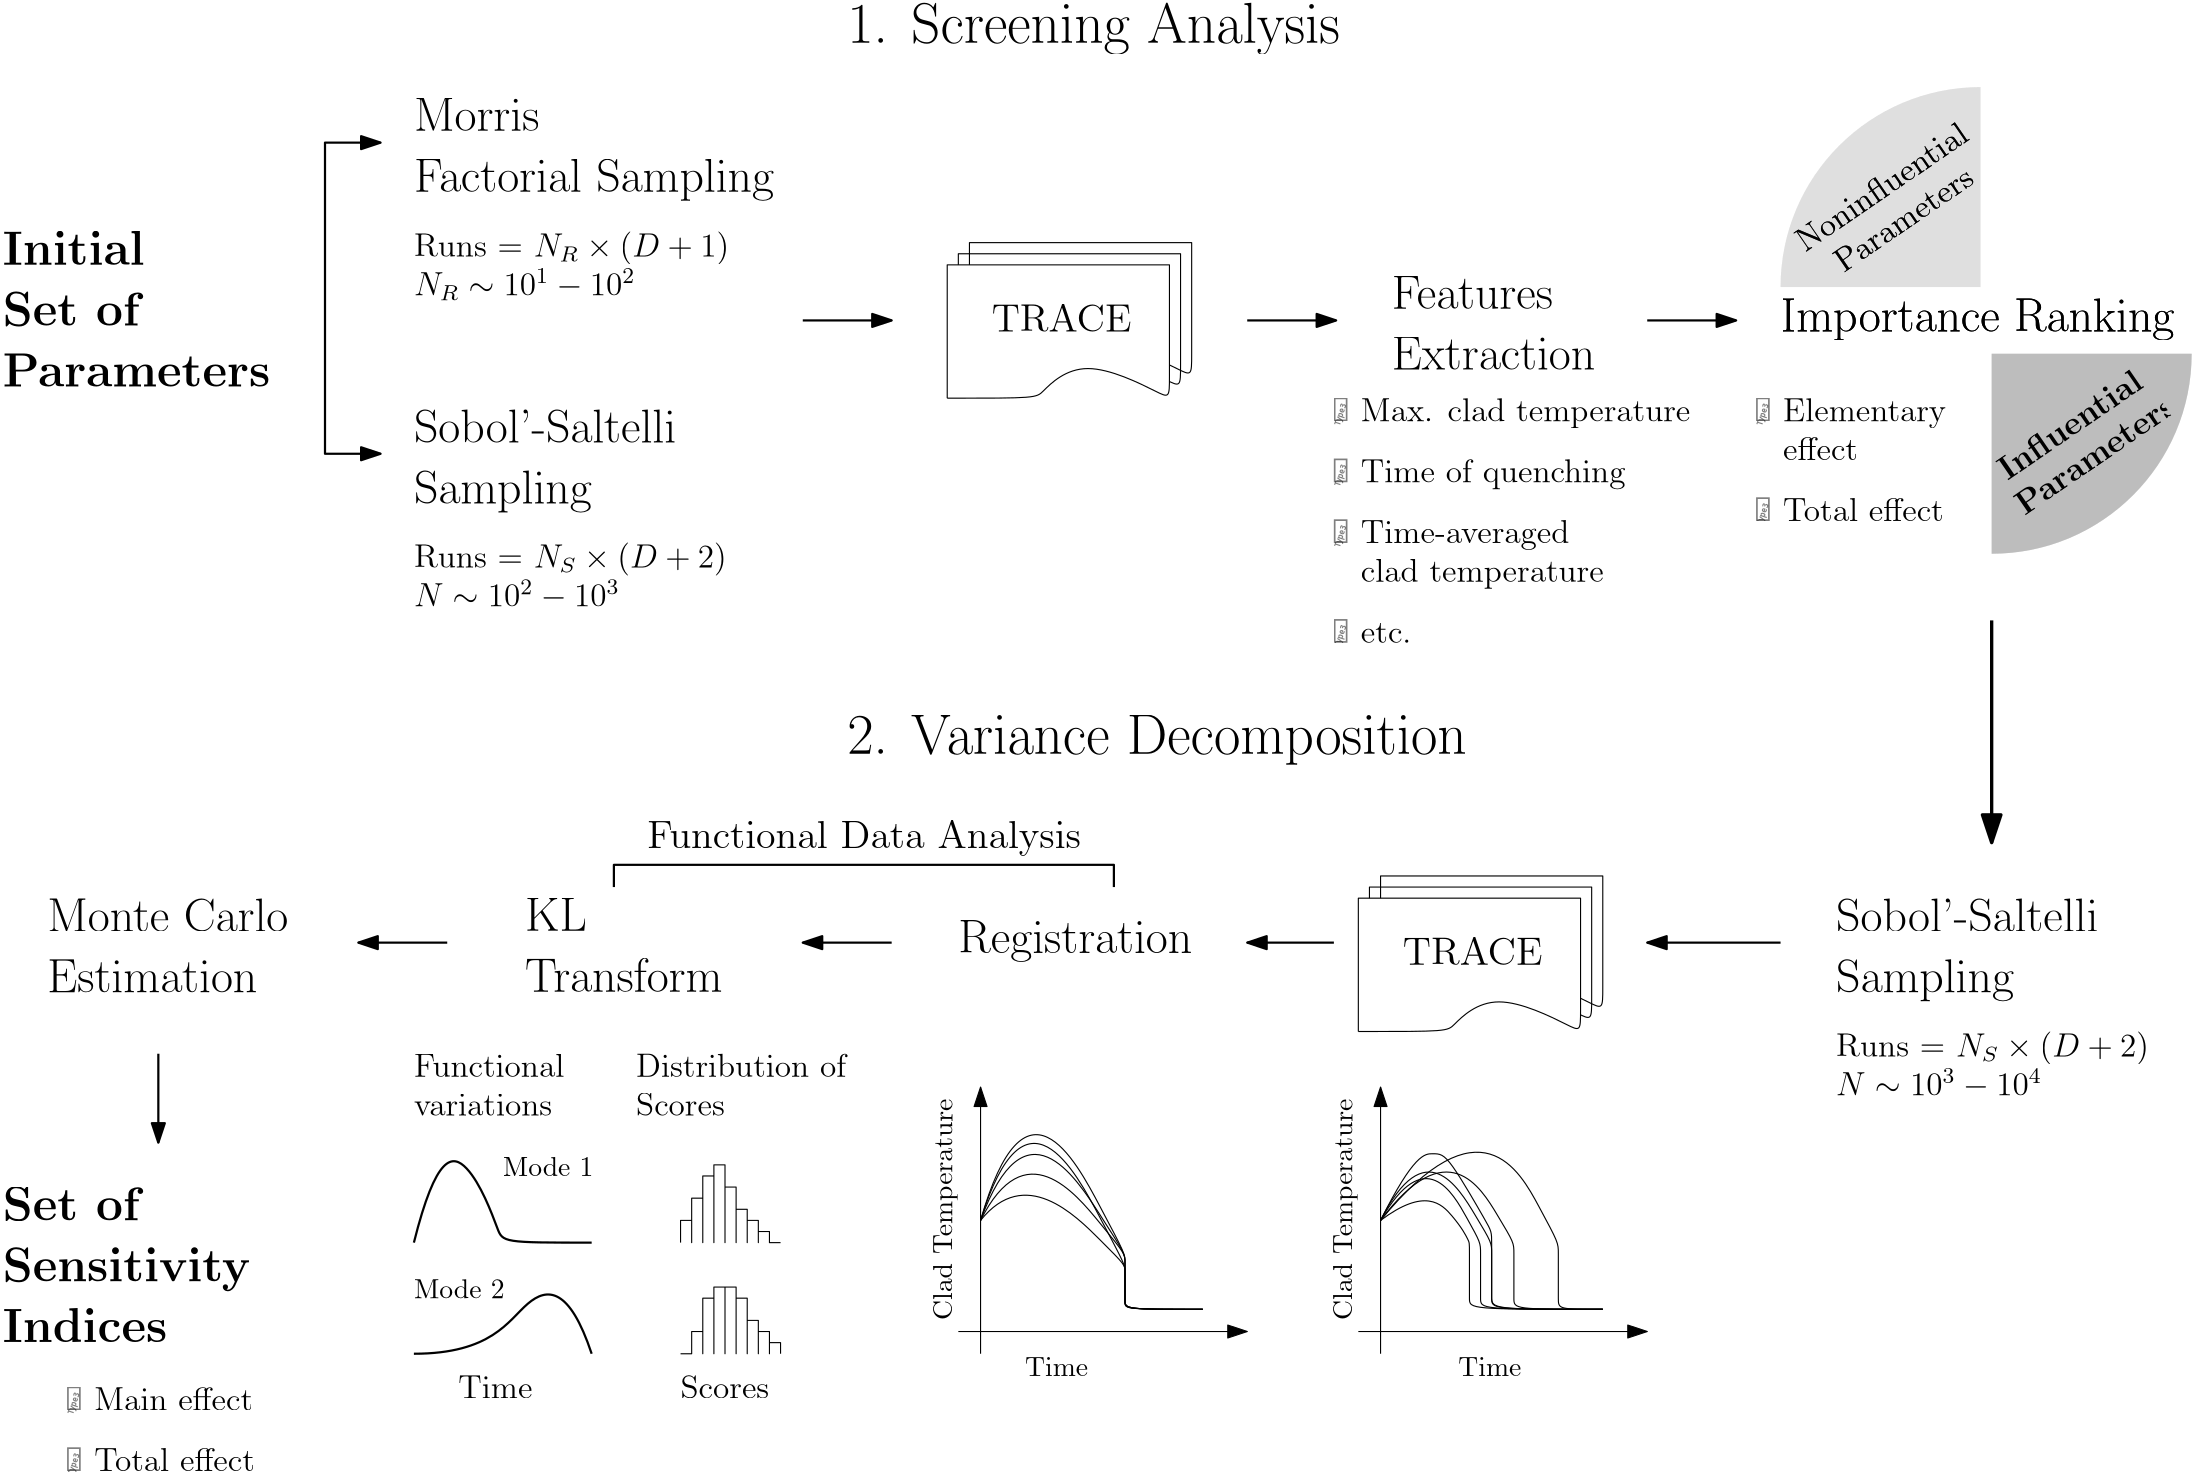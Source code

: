 <?xml version="1.0"?>
<!DOCTYPE ipe SYSTEM "ipe.dtd">
<ipe version="70206" creator="Ipe 7.2.7">
<info created="D:20180202184301" modified="D:20180203130012"/>
<ipestyle name="basic">
<symbol name="arrow/arc(spx)">
<path stroke="sym-stroke" fill="sym-stroke" pen="sym-pen">
0 0 m
-1 0.333 l
-1 -0.333 l
h
</path>
</symbol>
<symbol name="arrow/farc(spx)">
<path stroke="sym-stroke" fill="white" pen="sym-pen">
0 0 m
-1 0.333 l
-1 -0.333 l
h
</path>
</symbol>
<symbol name="arrow/ptarc(spx)">
<path stroke="sym-stroke" fill="sym-stroke" pen="sym-pen">
0 0 m
-1 0.333 l
-0.8 0 l
-1 -0.333 l
h
</path>
</symbol>
<symbol name="arrow/fptarc(spx)">
<path stroke="sym-stroke" fill="white" pen="sym-pen">
0 0 m
-1 0.333 l
-0.8 0 l
-1 -0.333 l
h
</path>
</symbol>
<symbol name="mark/circle(sx)" transformations="translations">
<path fill="sym-stroke">
0.6 0 0 0.6 0 0 e
0.4 0 0 0.4 0 0 e
</path>
</symbol>
<symbol name="mark/disk(sx)" transformations="translations">
<path fill="sym-stroke">
0.6 0 0 0.6 0 0 e
</path>
</symbol>
<symbol name="mark/fdisk(sfx)" transformations="translations">
<group>
<path fill="sym-fill">
0.5 0 0 0.5 0 0 e
</path>
<path fill="sym-stroke" fillrule="eofill">
0.6 0 0 0.6 0 0 e
0.4 0 0 0.4 0 0 e
</path>
</group>
</symbol>
<symbol name="mark/box(sx)" transformations="translations">
<path fill="sym-stroke" fillrule="eofill">
-0.6 -0.6 m
0.6 -0.6 l
0.6 0.6 l
-0.6 0.6 l
h
-0.4 -0.4 m
0.4 -0.4 l
0.4 0.4 l
-0.4 0.4 l
h
</path>
</symbol>
<symbol name="mark/square(sx)" transformations="translations">
<path fill="sym-stroke">
-0.6 -0.6 m
0.6 -0.6 l
0.6 0.6 l
-0.6 0.6 l
h
</path>
</symbol>
<symbol name="mark/fsquare(sfx)" transformations="translations">
<group>
<path fill="sym-fill">
-0.5 -0.5 m
0.5 -0.5 l
0.5 0.5 l
-0.5 0.5 l
h
</path>
<path fill="sym-stroke" fillrule="eofill">
-0.6 -0.6 m
0.6 -0.6 l
0.6 0.6 l
-0.6 0.6 l
h
-0.4 -0.4 m
0.4 -0.4 l
0.4 0.4 l
-0.4 0.4 l
h
</path>
</group>
</symbol>
<symbol name="mark/cross(sx)" transformations="translations">
<group>
<path fill="sym-stroke">
-0.43 -0.57 m
0.57 0.43 l
0.43 0.57 l
-0.57 -0.43 l
h
</path>
<path fill="sym-stroke">
-0.43 0.57 m
0.57 -0.43 l
0.43 -0.57 l
-0.57 0.43 l
h
</path>
</group>
</symbol>
<symbol name="arrow/fnormal(spx)">
<path stroke="sym-stroke" fill="white" pen="sym-pen">
0 0 m
-1 0.333 l
-1 -0.333 l
h
</path>
</symbol>
<symbol name="arrow/pointed(spx)">
<path stroke="sym-stroke" fill="sym-stroke" pen="sym-pen">
0 0 m
-1 0.333 l
-0.8 0 l
-1 -0.333 l
h
</path>
</symbol>
<symbol name="arrow/fpointed(spx)">
<path stroke="sym-stroke" fill="white" pen="sym-pen">
0 0 m
-1 0.333 l
-0.8 0 l
-1 -0.333 l
h
</path>
</symbol>
<symbol name="arrow/linear(spx)">
<path stroke="sym-stroke" pen="sym-pen">
-1 0.333 m
0 0 l
-1 -0.333 l
</path>
</symbol>
<symbol name="arrow/fdouble(spx)">
<path stroke="sym-stroke" fill="white" pen="sym-pen">
0 0 m
-1 0.333 l
-1 -0.333 l
h
-1 0 m
-2 0.333 l
-2 -0.333 l
h
</path>
</symbol>
<symbol name="arrow/double(spx)">
<path stroke="sym-stroke" fill="sym-stroke" pen="sym-pen">
0 0 m
-1 0.333 l
-1 -0.333 l
h
-1 0 m
-2 0.333 l
-2 -0.333 l
h
</path>
</symbol>
<pen name="heavier" value="0.8"/>
<pen name="fat" value="1.2"/>
<pen name="ultrafat" value="2"/>
<symbolsize name="large" value="5"/>
<symbolsize name="small" value="2"/>
<symbolsize name="tiny" value="1.1"/>
<arrowsize name="large" value="10"/>
<arrowsize name="small" value="5"/>
<arrowsize name="tiny" value="3"/>
<color name="red" value="1 0 0"/>
<color name="green" value="0 1 0"/>
<color name="blue" value="0 0 1"/>
<color name="yellow" value="1 1 0"/>
<color name="orange" value="1 0.647 0"/>
<color name="gold" value="1 0.843 0"/>
<color name="purple" value="0.627 0.125 0.941"/>
<color name="gray" value="0.745"/>
<color name="brown" value="0.647 0.165 0.165"/>
<color name="navy" value="0 0 0.502"/>
<color name="pink" value="1 0.753 0.796"/>
<color name="seagreen" value="0.18 0.545 0.341"/>
<color name="turquoise" value="0.251 0.878 0.816"/>
<color name="violet" value="0.933 0.51 0.933"/>
<color name="darkblue" value="0 0 0.545"/>
<color name="darkcyan" value="0 0.545 0.545"/>
<color name="darkgray" value="0.663"/>
<color name="darkgreen" value="0 0.392 0"/>
<color name="darkmagenta" value="0.545 0 0.545"/>
<color name="darkorange" value="1 0.549 0"/>
<color name="darkred" value="0.545 0 0"/>
<color name="lightblue" value="0.678 0.847 0.902"/>
<color name="lightcyan" value="0.878 1 1"/>
<color name="lightgray" value="0.827"/>
<color name="lightgreen" value="0.565 0.933 0.565"/>
<color name="lightyellow" value="1 1 0.878"/>
<dashstyle name="dashed" value="[4] 0"/>
<dashstyle name="dotted" value="[1 3] 0"/>
<dashstyle name="dash dotted" value="[4 2 1 2] 0"/>
<dashstyle name="dash dot dotted" value="[4 2 1 2 1 2] 0"/>
<textsize name="large" value="\large"/>
<textsize name="Large" value="\Large"/>
<textsize name="LARGE" value="\LARGE"/>
<textsize name="huge" value="\huge"/>
<textsize name="Huge" value="\Huge"/>
<textsize name="small" value="\small"/>
<textsize name="footnote" value="\footnotesize"/>
<textsize name="tiny" value="\tiny"/>
<textstyle name="center" begin="\begin{center}" end="\end{center}"/>
<textstyle name="itemize" begin="\begin{itemize}" end="\end{itemize}"/>
<textstyle name="item" begin="\begin{itemize}\item{}" end="\end{itemize}"/>
<gridsize name="4 pts" value="4"/>
<gridsize name="8 pts (~3 mm)" value="8"/>
<gridsize name="16 pts (~6 mm)" value="16"/>
<gridsize name="32 pts (~12 mm)" value="32"/>
<gridsize name="10 pts (~3.5 mm)" value="10"/>
<gridsize name="20 pts (~7 mm)" value="20"/>
<gridsize name="14 pts (~5 mm)" value="14"/>
<gridsize name="28 pts (~10 mm)" value="28"/>
<gridsize name="56 pts (~20 mm)" value="56"/>
<anglesize name="90 deg" value="90"/>
<anglesize name="60 deg" value="60"/>
<anglesize name="45 deg" value="45"/>
<anglesize name="30 deg" value="30"/>
<anglesize name="22.5 deg" value="22.5"/>
<opacity name="10%" value="0.1"/>
<opacity name="30%" value="0.3"/>
<opacity name="50%" value="0.5"/>
<opacity name="75%" value="0.75"/>
<tiling name="falling" angle="-60" step="4" width="1"/>
<tiling name="rising" angle="30" step="4" width="1"/>
</ipestyle>
<ipestyle name="basicLandscape">
<symbol name="arrow/arc(spx)">
<path stroke="sym-stroke" fill="sym-stroke" pen="sym-pen">
0 0 m
-1 0.333 l
-1 -0.333 l
h
</path>
</symbol>
<symbol name="arrow/farc(spx)">
<path stroke="sym-stroke" fill="white" pen="sym-pen">
0 0 m
-1 0.333 l
-1 -0.333 l
h
</path>
</symbol>
<symbol name="arrow/ptarc(spx)">
<path stroke="sym-stroke" fill="sym-stroke" pen="sym-pen">
0 0 m
-1 0.333 l
-0.8 0 l
-1 -0.333 l
h
</path>
</symbol>
<symbol name="arrow/fptarc(spx)">
<path stroke="sym-stroke" fill="white" pen="sym-pen">
0 0 m
-1 0.333 l
-0.8 0 l
-1 -0.333 l
h
</path>
</symbol>
<symbol name="mark/circle(sx)" transformations="translations">
<path fill="sym-stroke">
0.6 0 0 0.6 0 0 e
0.4 0 0 0.4 0 0 e
</path>
</symbol>
<symbol name="mark/disk(sx)" transformations="translations">
<path fill="sym-stroke">
0.6 0 0 0.6 0 0 e
</path>
</symbol>
<symbol name="mark/fdisk(sfx)" transformations="translations">
<group>
<path fill="sym-fill">
0.5 0 0 0.5 0 0 e
</path>
<path fill="sym-stroke" fillrule="eofill">
0.6 0 0 0.6 0 0 e
0.4 0 0 0.4 0 0 e
</path>
</group>
</symbol>
<symbol name="mark/box(sx)" transformations="translations">
<path fill="sym-stroke" fillrule="eofill">
-0.6 -0.6 m
0.6 -0.6 l
0.6 0.6 l
-0.6 0.6 l
h
-0.4 -0.4 m
0.4 -0.4 l
0.4 0.4 l
-0.4 0.4 l
h
</path>
</symbol>
<symbol name="mark/square(sx)" transformations="translations">
<path fill="sym-stroke">
-0.6 -0.6 m
0.6 -0.6 l
0.6 0.6 l
-0.6 0.6 l
h
</path>
</symbol>
<symbol name="mark/fsquare(sfx)" transformations="translations">
<group>
<path fill="sym-fill">
-0.5 -0.5 m
0.5 -0.5 l
0.5 0.5 l
-0.5 0.5 l
h
</path>
<path fill="sym-stroke" fillrule="eofill">
-0.6 -0.6 m
0.6 -0.6 l
0.6 0.6 l
-0.6 0.6 l
h
-0.4 -0.4 m
0.4 -0.4 l
0.4 0.4 l
-0.4 0.4 l
h
</path>
</group>
</symbol>
<symbol name="mark/cross(sx)" transformations="translations">
<group>
<path fill="sym-stroke">
-0.43 -0.57 m
0.57 0.43 l
0.43 0.57 l
-0.57 -0.43 l
h
</path>
<path fill="sym-stroke">
-0.43 0.57 m
0.57 -0.43 l
0.43 -0.57 l
-0.57 0.43 l
h
</path>
</group>
</symbol>
<symbol name="arrow/fnormal(spx)">
<path stroke="sym-stroke" fill="white" pen="sym-pen">
0 0 m
-1 0.333 l
-1 -0.333 l
h
</path>
</symbol>
<symbol name="arrow/pointed(spx)">
<path stroke="sym-stroke" fill="sym-stroke" pen="sym-pen">
0 0 m
-1 0.333 l
-0.8 0 l
-1 -0.333 l
h
</path>
</symbol>
<symbol name="arrow/fpointed(spx)">
<path stroke="sym-stroke" fill="white" pen="sym-pen">
0 0 m
-1 0.333 l
-0.8 0 l
-1 -0.333 l
h
</path>
</symbol>
<symbol name="arrow/linear(spx)">
<path stroke="sym-stroke" pen="sym-pen">
-1 0.333 m
0 0 l
-1 -0.333 l
</path>
</symbol>
<symbol name="arrow/fdouble(spx)">
<path stroke="sym-stroke" fill="white" pen="sym-pen">
0 0 m
-1 0.333 l
-1 -0.333 l
h
-1 0 m
-2 0.333 l
-2 -0.333 l
h
</path>
</symbol>
<symbol name="arrow/double(spx)">
<path stroke="sym-stroke" fill="sym-stroke" pen="sym-pen">
0 0 m
-1 0.333 l
-1 -0.333 l
h
-1 0 m
-2 0.333 l
-2 -0.333 l
h
</path>
</symbol>
<pen name="heavier" value="0.8"/>
<pen name="fat" value="1.2"/>
<pen name="ultrafat" value="2"/>
<symbolsize name="large" value="5"/>
<symbolsize name="small" value="2"/>
<symbolsize name="tiny" value="1.1"/>
<arrowsize name="large" value="10"/>
<arrowsize name="small" value="5"/>
<arrowsize name="tiny" value="3"/>
<color name="red" value="1 0 0"/>
<color name="green" value="0 1 0"/>
<color name="blue" value="0 0 1"/>
<color name="yellow" value="1 1 0"/>
<color name="orange" value="1 0.647 0"/>
<color name="gold" value="1 0.843 0"/>
<color name="purple" value="0.627 0.125 0.941"/>
<color name="gray" value="0.745"/>
<color name="brown" value="0.647 0.165 0.165"/>
<color name="navy" value="0 0 0.502"/>
<color name="pink" value="1 0.753 0.796"/>
<color name="seagreen" value="0.18 0.545 0.341"/>
<color name="turquoise" value="0.251 0.878 0.816"/>
<color name="violet" value="0.933 0.51 0.933"/>
<color name="darkblue" value="0 0 0.545"/>
<color name="darkcyan" value="0 0.545 0.545"/>
<color name="darkgray" value="0.663"/>
<color name="darkgreen" value="0 0.392 0"/>
<color name="darkmagenta" value="0.545 0 0.545"/>
<color name="darkorange" value="1 0.549 0"/>
<color name="darkred" value="0.545 0 0"/>
<color name="lightblue" value="0.678 0.847 0.902"/>
<color name="lightcyan" value="0.878 1 1"/>
<color name="lightgray" value="0.827"/>
<color name="lightgreen" value="0.565 0.933 0.565"/>
<color name="lightyellow" value="1 1 0.878"/>
<dashstyle name="dashed" value="[4] 0"/>
<dashstyle name="dotted" value="[1 3] 0"/>
<dashstyle name="dash dotted" value="[4 2 1 2] 0"/>
<dashstyle name="dash dot dotted" value="[4 2 1 2 1 2] 0"/>
<textsize name="large" value="\large"/>
<textsize name="Large" value="\Large"/>
<textsize name="LARGE" value="\LARGE"/>
<textsize name="huge" value="\huge"/>
<textsize name="Huge" value="\Huge"/>
<textsize name="small" value="\small"/>
<textsize name="footnote" value="\footnotesize"/>
<textsize name="tiny" value="\tiny"/>
<textstyle name="center" begin="\begin{center}" end="\end{center}"/>
<textstyle name="itemize" begin="\begin{itemize}" end="\end{itemize}"/>
<textstyle name="item" begin="\begin{itemize}\item{}" end="\end{itemize}"/>
<gridsize name="4 pts" value="4"/>
<gridsize name="8 pts (~3 mm)" value="8"/>
<gridsize name="16 pts (~6 mm)" value="16"/>
<gridsize name="32 pts (~12 mm)" value="32"/>
<gridsize name="10 pts (~3.5 mm)" value="10"/>
<gridsize name="20 pts (~7 mm)" value="20"/>
<gridsize name="14 pts (~5 mm)" value="14"/>
<gridsize name="28 pts (~10 mm)" value="28"/>
<gridsize name="56 pts (~20 mm)" value="56"/>
<anglesize name="90 deg" value="90"/>
<anglesize name="60 deg" value="60"/>
<anglesize name="45 deg" value="45"/>
<anglesize name="30 deg" value="30"/>
<anglesize name="22.5 deg" value="22.5"/>
<opacity name="10%" value="0.1"/>
<opacity name="30%" value="0.3"/>
<opacity name="50%" value="0.5"/>
<opacity name="75%" value="0.75"/>
<layout paper="842 595" origin="0 0" frame="842 595"/>
<tiling name="falling" angle="-60" step="4" width="1"/>
<tiling name="rising" angle="30" step="4" width="1"/>
</ipestyle>
<page>
<layer name="alpha"/>
<view layers="alpha" active="alpha"/>
<text layer="alpha" matrix="1 0 0 1 96 32" transformations="translations" pos="240 496" stroke="black" type="label" width="177.618" height="14.348" depth="4.02" valign="baseline" size="huge">1. Screening Analysis</text>
<text matrix="1 0 -0 1 -128 -208" transformations="translations" pos="464 480" stroke="black" type="label" width="223.237" height="14.115" depth="4.02" valign="baseline" size="huge">2. Variance Decomposition</text>
<group matrix="1 0 0 1 260 48">
<path matrix="1 0 0 1 4 4" stroke="black">
112 352 m
112 400
112 400
112 400
192 400
192 400
192 400
192 352
192 352
160 368
144 352
144 352
112 352 c
</path>
<path matrix="1 0 0 1 8 8" stroke="black">
112 352 m
112 400
112 400
112 400
192 400
192 400
192 400
192 352
192 352
160 368
144 352
144 352
112 352 c
</path>
<path stroke="black" fill="white">
112 352 m
112 400
112 400
112 400
192 400
192 400
192 400
192 352
192 352
160 368
144 352
144 352
112 352 c
</path>
<text matrix="1 0 0 1 -188 -32" transformations="translations" pos="316 408" stroke="black" type="label" width="50.326" height="9.803" depth="0" valign="baseline" size="Large">TRACE</text>
</group>
<path matrix="0.727259 0 0 1 154.186 -36" stroke="black" pen="heavier" arrow="normal/normal">
228 464 m
272 464 l
</path>
<text matrix="1 0 0 1 -192 -212" transformations="translations" pos="240 432" stroke="black" type="minipage" width="96" height="19.413" depth="14.46" valign="top" size="LARGE">Monte Carlo\\
Estimation</text>
<path matrix="-1.09091 0 0 1 920.727 -260" stroke="black" pen="heavier" arrow="normal/normal">
228 464 m
272 464 l
</path>
<text matrix="1 0 0 1 92 8" transformations="translations" pos="440 436" stroke="black" type="minipage" width="76" height="19.319" depth="14.36" valign="top" size="LARGE">Features\\
Extraction</text>
<text matrix="1 0 0 1 -144 -88" transformations="translations" pos="176 548" stroke="black" type="minipage" width="96" height="30.361" depth="25.43" valign="top" size="LARGE">\bf Initial\\
Set of \\
Parameters</text>
<text matrix="1 0 0 1 -60 76" transformations="translations" pos="240 432" stroke="black" type="minipage" width="140" height="20.988" depth="16.04" valign="top" size="LARGE">Morris\\
Factorial Sampling</text>
<text matrix="1 0 0 1 -264 -172" transformations="translations" pos="444 520" stroke="black" type="minipage" width="116" height="14.44" depth="9.47" valign="top" size="large">Runs = $N_S \times (D + 2)$\\
$N \sim 10^2 - 10^3$</text>
<text matrix="1.04132 0 0 1 -86.3471 -308" transformations="translations" pos="444 520" stroke="black" type="minipage" width="88" height="10.04" depth="5.07" valign="top" size="LARGE">Registration</text>
<path matrix="1 0 0 2.33333 -60.0006 -366.667" stroke="black" pen="heavier" arrow="normal/normal" rarrow="normal/normal">
228 320 m
208 320 l
208 368 l
228 368 l
</path>
<text matrix="1 0 0 1 -60 -36" transformations="translations" pos="240 432" stroke="black" type="minipage" width="140" height="21.082" depth="16.14" valign="top" size="LARGE">Sobol&apos;-Saltelli\\
Sampling</text>
<text matrix="1 0 0 1 -264 -60" transformations="translations" pos="444 520" stroke="black" type="minipage" width="116" height="14.837" depth="9.87" valign="top" size="large">Runs = $N_R \times (D + 1)$\\
$N_R \sim 10^1 - 10^2$</text>
<path matrix="0.727273 0 0 1 314.182 -36" stroke="black" pen="heavier" arrow="normal/normal">
228 464 m
272 464 l
</path>
<path matrix="0.727232 0 0 1 458.193 -36" stroke="black" pen="heavier" arrow="normal/normal">
228 464 m
272 464 l
</path>
<path matrix="1 0 0 1.66667 0 -80" stroke="black" pen="fat" arrow="normal/large">
748 240 m
748 192 l
</path>
<text matrix="1 0 0 1 248 -348" transformations="translations" pos="444 520" stroke="black" type="minipage" width="116" height="14.44" depth="9.47" valign="top" size="large">Runs = $N_S \times (D + 2)$\\
$N \sim 10^3 - 10^4$</text>
<text matrix="1 0 0 1 452 -212" transformations="translations" pos="240 432" stroke="black" type="minipage" width="116" height="21.082" depth="16.14" valign="top" size="LARGE">Sobol&apos;-Saltelli\\
Sampling</text>
<group matrix="1 0 0 1 -12 36">
<path matrix="1 0 0 1 424 -212" stroke="black">
112 352 m
112 400
112 400
112 400
192 400
192 400
192 400
192 352
192 352
160 368
144 352
144 352
112 352 c
</path>
<path matrix="1 0 0 1 428 -208" stroke="black">
112 352 m
112 400
112 400
112 400
192 400
192 400
192 400
192 352
192 352
160 368
144 352
144 352
112 352 c
</path>
<path matrix="1 0 0 1 420 -216" stroke="black" fill="white">
112 352 m
112 400
112 400
112 400
192 400
192 400
192 400
192 352
192 352
160 368
144 352
144 352
112 352 c
</path>
<text matrix="1 0 0 1 232 -248" transformations="translations" pos="316 408" stroke="black" type="label" width="50.326" height="9.803" depth="0" valign="baseline" size="Large">TRACE</text>
</group>
<path matrix="-0.709081 0 0 1 672.87 -260" stroke="black" pen="heavier" arrow="normal/normal">
228 464 m
272 464 l
</path>
<text matrix="1 0 0 1 -224 -300" transformations="translations" pos="444 520" stroke="black" type="minipage" width="72" height="19.319" depth="14.36" valign="top" size="LARGE">KL\\
Transform</text>
<path matrix="-0.727285 0 0 1 517.821 -260" stroke="black" pen="heavier" arrow="normal/normal">
228 464 m
272 464 l
</path>
<text matrix="1 0 0 1 -592 -156" transformations="translations" pos="624 272" stroke="black" type="minipage" width="96" height="30.361" depth="25.43" valign="top" size="LARGE">\bf Set of\\
Sensitivity\\
Indices</text>
<path matrix="-0.727273 0 0 1 357.818 -260" stroke="black" pen="heavier" arrow="normal/normal">
228 464 m
272 464 l
</path>
<path matrix="1 0 0 0.666667 -440 36" stroke="black" pen="heavier" arrow="normal/normal">
528 192 m
528 144 l
</path>
<path matrix="1 0 0 1 280 -40" fill="darkgray" opacity="50%">
468 384 m
468 456 l
540 456 l
72 0 0 -72 468 456 468 384 a
h
</path>
<text matrix="1 0 0 1 228 -84" transformations="translations" pos="444 520" stroke="black" type="minipage" width="148" height="10.144" depth="5.16" valign="top" size="LARGE">Importance Ranking</text>
<path matrix="-1 -0 0 -1 1212 896" fill="gray" opacity="30%">
468 384 m
468 456 l
540 456 l
72 0 0 -72 468 456 468 384 a
h
</path>
<text matrix="0.824844 0.56536 -0.56536 0.824844 454.381 -274.659" transformations="rigid" pos="592 480" stroke="black" type="minipage" width="84" height="13.61" depth="8.64" valign="top" size="large" style="center">Noninfluential\\
Parameters</text>
<path matrix="1 0 0 1 280 -40" fill="darkgray" opacity="50%">
468 384 m
468 456 l
540 456 l
72 0 0 -72 468 456 468 384 a
h
</path>
<text matrix="0.824844 0.56536 -0.56536 0.824844 530.381 -354.659" transformations="rigid" pos="592 480" stroke="black" type="minipage" width="64" height="13.61" depth="8.64" valign="top" size="large" style="center">\bf Influential\\
Parameters</text>
<text matrix="1 0 0 1 228 -84" transformations="translations" pos="444 520" stroke="black" type="minipage" width="148" height="10.144" depth="5.16" valign="top" size="LARGE">Importance Ranking</text>
<path matrix="-1 -0 0 -1 1212 896" fill="gray" opacity="30%">
468 384 m
468 456 l
540 456 l
72 0 0 -72 468 456 468 384 a
h
</path>
<text matrix="0.824844 0.56536 -0.56536 0.824844 454.381 -274.659" transformations="rigid" pos="592 480" stroke="black" type="minipage" width="84" height="13.61" depth="8.64" valign="top" size="large" style="center">Noninfluential\\
Parameters</text>
<path matrix="1 0 0 1 -28 0" stroke="black" pen="heavier">
208 96 m
216 128
228 128
240 96
240 96
272 96 c
</path>
<path matrix="1 0 0 1 -28 -8" stroke="black" pen="heavier">
208 64 m
236 64
248 88
264 88
272 64 c
</path>
<path matrix="1 0 0 1 -12 0" stroke="black">
288 96 m
288 104 l
292 104 l
292 96 l
292 112 l
296 112 l
296 96 l
296 120 l
300 120 l
300 96 l
300 124 l
304 124 l
304 96 l
304 116 l
308 116 l
308 96 l
308 108 l
312 108 l
312 96 l
312 104 l
316 104 l
316 96 l
316 100 l
320 100 l
320 96 l
324 96 l
</path>
<path matrix="1 0 0 1 -12 -8" stroke="black">
288 64 m
292 64 l
292 72 l
296 72 l
296 64 l
296 84 l
300 84 l
300 64 l
300 88 l
304 88 l
304 64 l
304 88 l
308 88 l
308 64 l
308 84 l
312 84 l
312 64 l
312 76 l
316 76 l
316 64 l
316 72 l
320 72 l
320 64 l
320 68 l
324 68 l
324 64 l
</path>
<text matrix="1 0 0 1 -228 44" transformations="translations" pos="408 120" stroke="black" type="minipage" width="64" height="13.61" depth="8.64" valign="top" size="large">Functional \\
variations</text>
<text matrix="1 0 0 1 -148 44" transformations="translations" pos="408 120" stroke="black" type="minipage" width="80" height="13.61" depth="8.64" valign="top" size="large">Distribution of\\
Scores</text>
<text matrix="1 0 0 1 -236 -76" transformations="translations" pos="432 116" stroke="black" type="label" width="26.664" height="8.169" depth="0" valign="baseline" size="large">Time</text>
<text matrix="1 0 0 1 -156 -76" transformations="translations" pos="432 116" stroke="black" type="label" width="31.931" height="8.169" depth="0" valign="baseline" size="large">Scores</text>
<text matrix="1 0 0 1 -200 -388" transformations="translations" pos="240 432" stroke="black" type="minipage" width="124" height="19.575" depth="14.63" valign="top" size="large" style="itemize">\item Main effect
\item Total effect</text>
<text matrix="1 0 0 1 408 -32" transformations="translations" pos="240 432" stroke="black" type="minipage" width="100" height="26.543" depth="21.61" valign="top" size="large" style="itemize">\item Elementary \\ effect
\item Total effect</text>
<path matrix="1 0 0 1 0 -56.0004" stroke="black">
384 160 m
400 192
436 148
436 148
436 128
436 128
464 128 c
</path>
<path matrix="1 0 0 1 16 -40" stroke="black">
512 144 m
528 176
552 136
552 136
552 112
552 112
592 112 c
</path>
<path matrix="1 0 0 1 16 -40" stroke="black">
512 144 m
524 168
532 168
536 168
552 140
552 140
552 112
552 112
592 112 c
</path>
<path matrix="1 0 0 1 16 -40" stroke="black">
512 144 m
528 156
540 144
544 136
544 136
544 112
544 112
592 112 c
</path>
<path matrix="1 0 0 1 16 -40" stroke="black">
512 144 m
528 172
548 136
548 136
548 112
548 112
592 112 c
</path>
<path matrix="1 0 0 1 16 -40" stroke="black">
512 144 m
536 176
560 136
560 136
560 112
560 112
592 112 c
</path>
<path matrix="1 0 0 1 16 -40" stroke="black">
512 144 m
548 188
576 136
576 136
576 112
576 112
592 112 c
</path>
<text matrix="1 0 0 1 124 -68" transformations="translations" pos="432 116" stroke="black" type="label" width="22.693" height="6.808" depth="0" valign="baseline">Time</text>
<path matrix="1 0 0 1.26316 16 -70.3158" stroke="black" rarrow="normal/normal">
512 176 m
512 100 l
</path>
<path matrix="1.18182 0 0 1 -80.3636 -40" stroke="black" arrow="normal/normal">
508 104 m
596 104 l
</path>
<text matrix="0.00200702 0.999998 -0.999998 0.00200702 632.856 -364.068" transformations="rigid" pos="432 116" stroke="black" type="label" width="79.757" height="6.926" depth="1.93" valign="baseline">Clad Temperature</text>
<path matrix="1 0 0 1.26316 -128 -70.3162" stroke="black" rarrow="normal/normal">
512 176 m
512 100 l
</path>
<path matrix="1.18182 0 0 1 -224.364 -40.0004" stroke="black" arrow="normal/normal">
508 104 m
596 104 l
</path>
<path matrix="1 0 0 1 0 -40.0004" stroke="black">
384 144 m
400 196
436 128
436 128
436 112
436 112
464 112 c
</path>
<path matrix="1 0 0 1 0 -40.0004" stroke="black">
384 144 m
400 200
436 132
436 132
436 112
436 112
464 112 c
</path>
<path matrix="1 0 0 1 0 -40.0004" stroke="black">
384 144 m
400 164
436 128
436 128
436 112
436 112
464 112 c
</path>
<path matrix="1 0 0 1 0 -40.0004" stroke="black">
384 144 m
400 188
436 132
436 132
436 112
436 112
464 112 c
</path>
<text matrix="0.00200702 0.999998 -0.999998 0.00200702 488.856 -364.068" transformations="rigid" pos="432 116" stroke="black" type="label" width="79.757" height="6.926" depth="1.93" valign="baseline">Clad Temperature</text>
<text matrix="1 0 0 1 -32 -68.0004" transformations="translations" pos="432 116" stroke="black" type="label" width="22.693" height="6.808" depth="0" valign="baseline">Time</text>
<text matrix="1 0 0 1 -220 3.9996" transformations="translations" pos="432 116" stroke="black" type="label" width="32.655" height="6.918" depth="0" valign="baseline">Mode $1$</text>
<text matrix="1 0 0 1 -252 -40.0004" transformations="translations" pos="432 116" stroke="black" type="label" width="32.655" height="6.918" depth="0" valign="baseline">Mode $2$</text>
<path matrix="1.02273 0 0 0.666667 -9.81818 72" stroke="black" pen="heavier">
256 228 m
256 240 l
432 240 l
432 228 l
432 228 l
432 228 l
</path>
<text matrix="1 0 0 0.686324 24 -48.4918" transformations="translations" pos="240 432" stroke="black" type="minipage" width="160" height="8.862" depth="3.89" valign="top" size="Large">Functional Data Analysis</text>
<text matrix="1 0 0 1 256 -32" transformations="translations" pos="240 432" stroke="black" type="minipage" width="148" height="48.438" depth="43.55" valign="top" size="large" style="itemize">\item Max. clad temperature
\item Time of quenching
\item Time-averaged \\
clad temperature
\item etc.</text>
</page>
</ipe>
